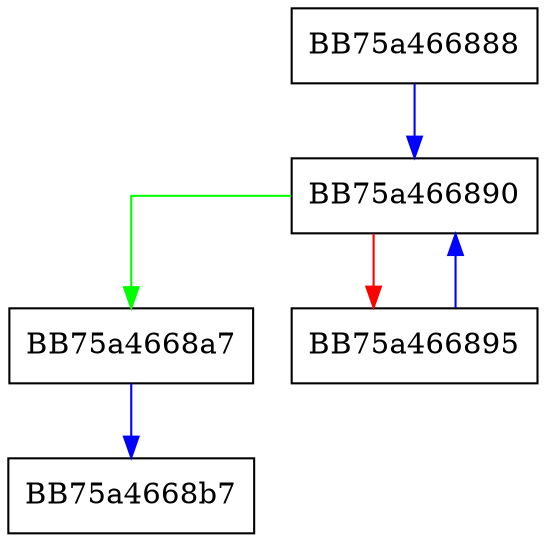 digraph vfs_global_vfileinit {
  node [shape="box"];
  graph [splines=ortho];
  BB75a466888 -> BB75a466890 [color="blue"];
  BB75a466890 -> BB75a4668a7 [color="green"];
  BB75a466890 -> BB75a466895 [color="red"];
  BB75a466895 -> BB75a466890 [color="blue"];
  BB75a4668a7 -> BB75a4668b7 [color="blue"];
}